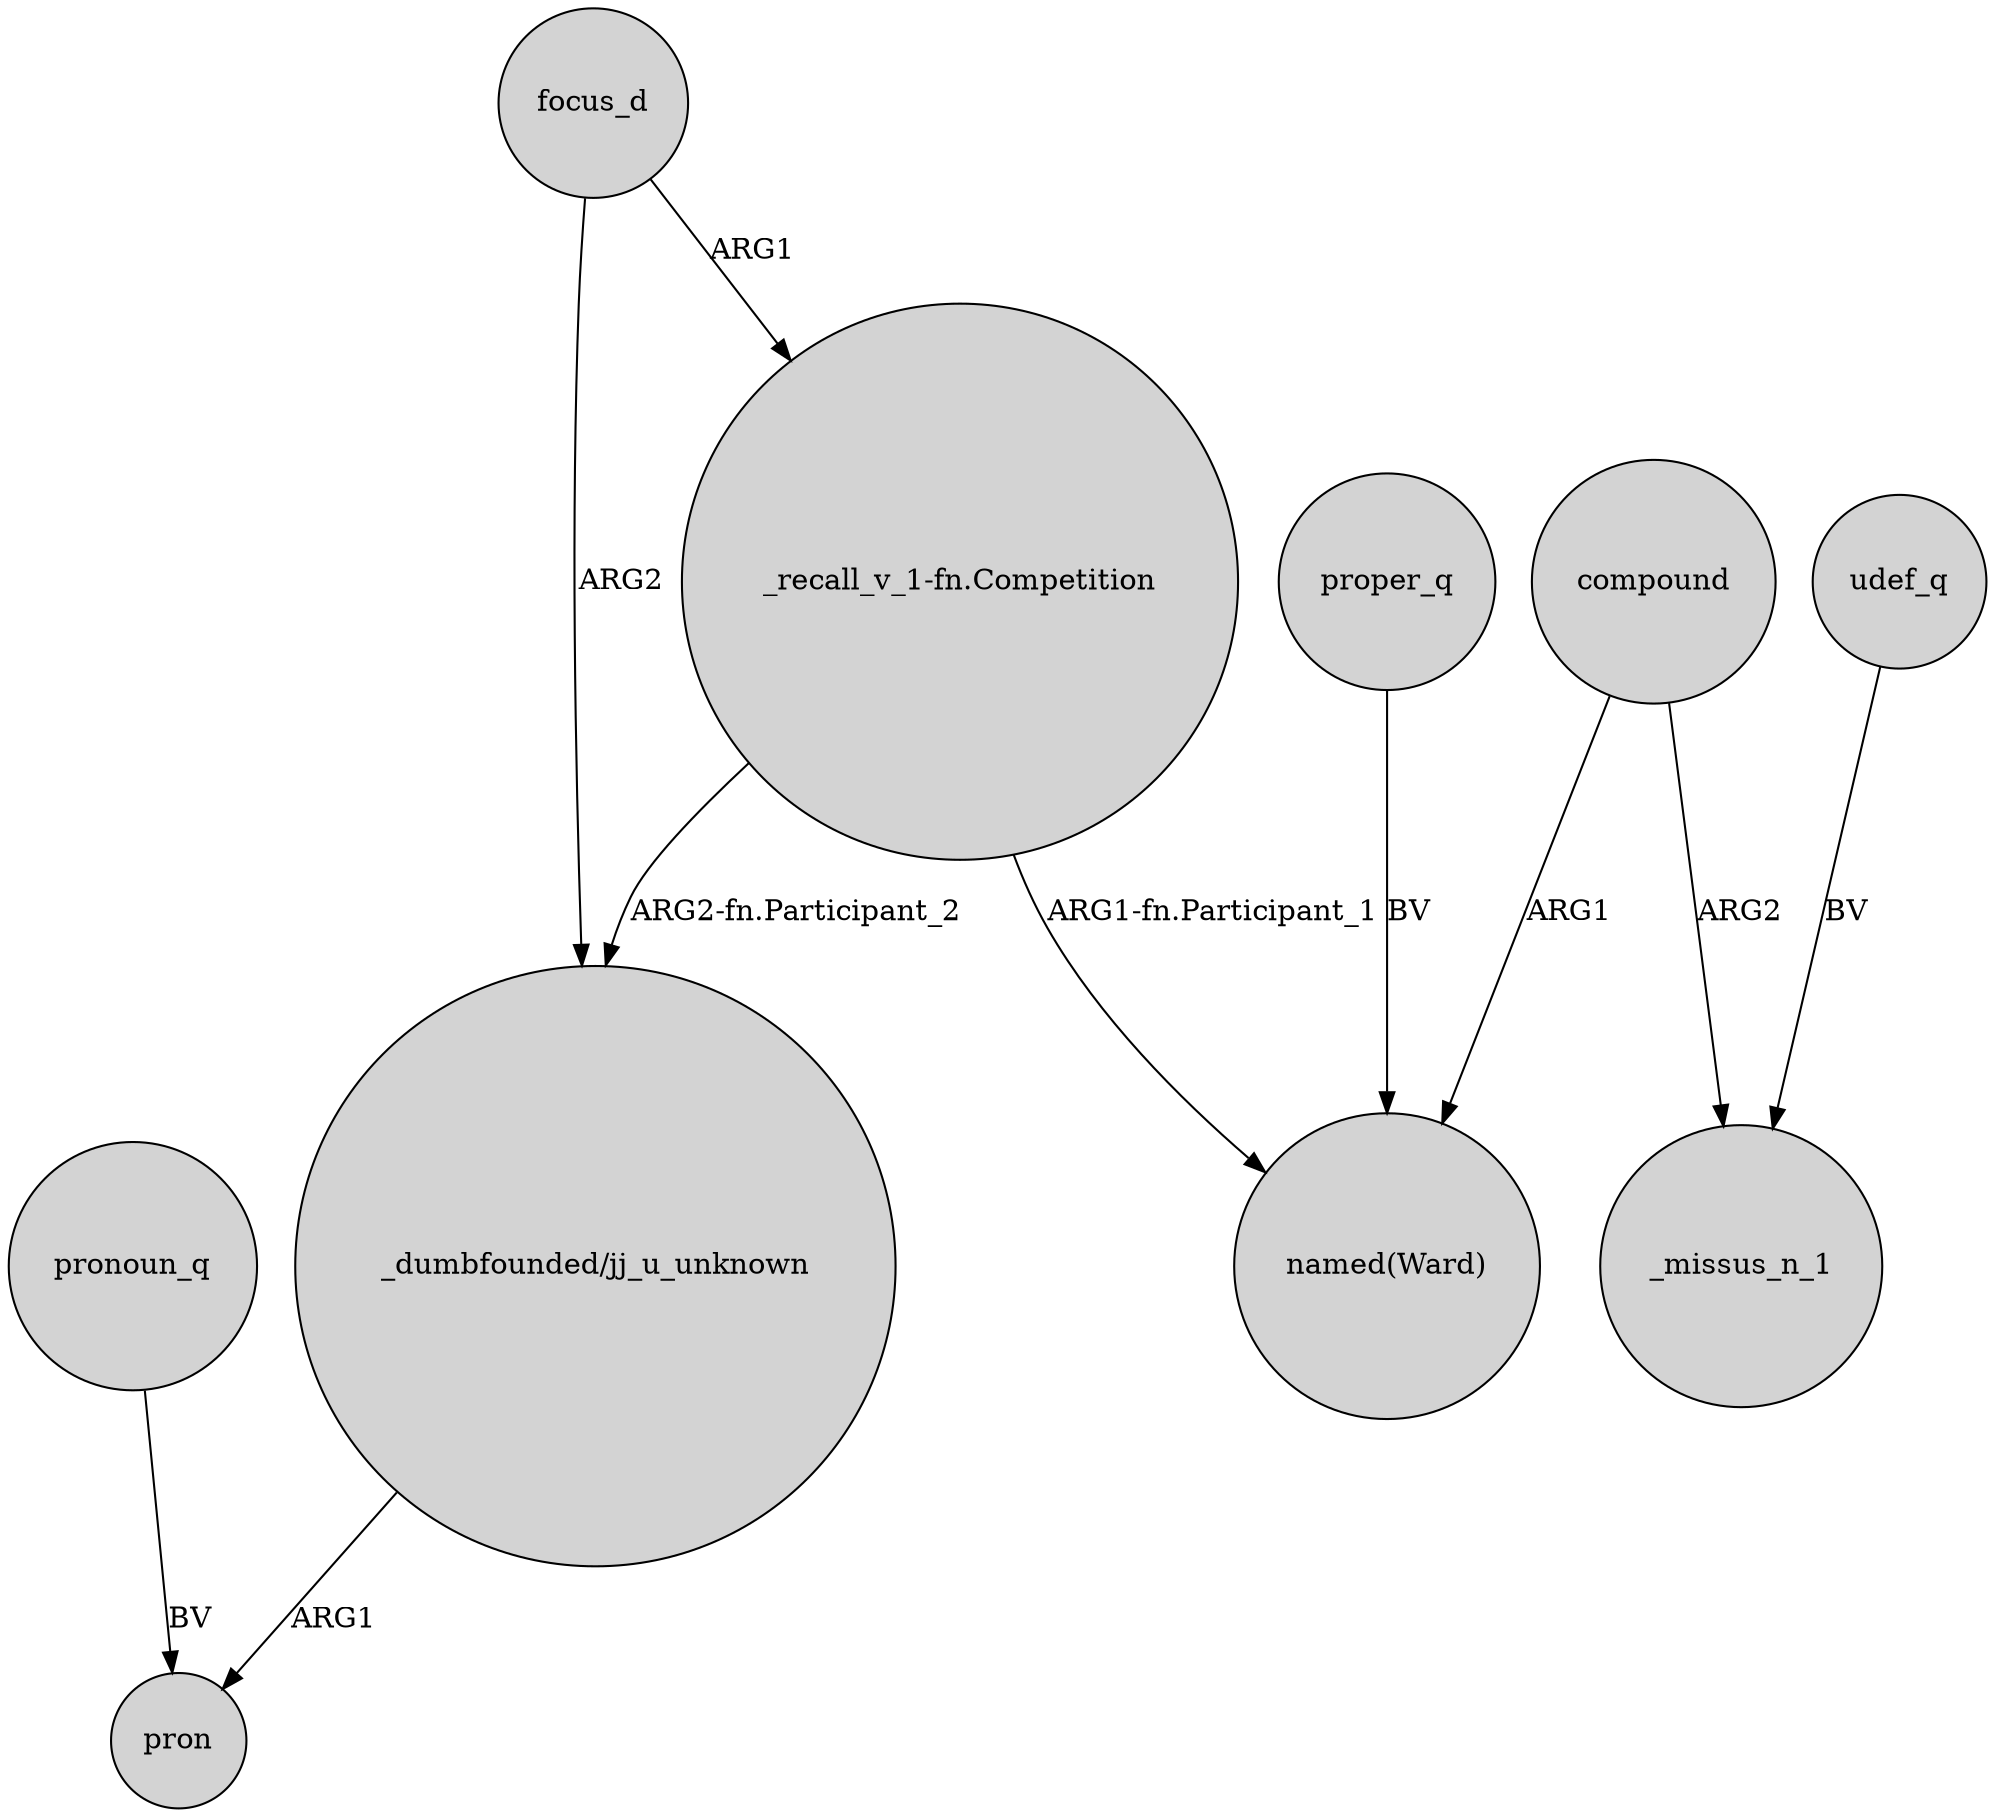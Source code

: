 digraph {
	node [shape=circle style=filled]
	pronoun_q -> pron [label=BV]
	udef_q -> _missus_n_1 [label=BV]
	"_recall_v_1-fn.Competition" -> "_dumbfounded/jj_u_unknown" [label="ARG2-fn.Participant_2"]
	"_recall_v_1-fn.Competition" -> "named(Ward)" [label="ARG1-fn.Participant_1"]
	focus_d -> "_recall_v_1-fn.Competition" [label=ARG1]
	"_dumbfounded/jj_u_unknown" -> pron [label=ARG1]
	proper_q -> "named(Ward)" [label=BV]
	focus_d -> "_dumbfounded/jj_u_unknown" [label=ARG2]
	compound -> _missus_n_1 [label=ARG2]
	compound -> "named(Ward)" [label=ARG1]
}
